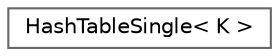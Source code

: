 digraph "Graphical Class Hierarchy"
{
 // LATEX_PDF_SIZE
  bgcolor="transparent";
  edge [fontname=Helvetica,fontsize=10,labelfontname=Helvetica,labelfontsize=10];
  node [fontname=Helvetica,fontsize=10,shape=box,height=0.2,width=0.4];
  rankdir="LR";
  Node0 [id="Node000000",label="HashTableSingle\< K \>",height=0.2,width=0.4,color="grey40", fillcolor="white", style="filled",URL="$structFoam_1_1Detail_1_1HashTableSingle.html",tooltip=" "];
}
